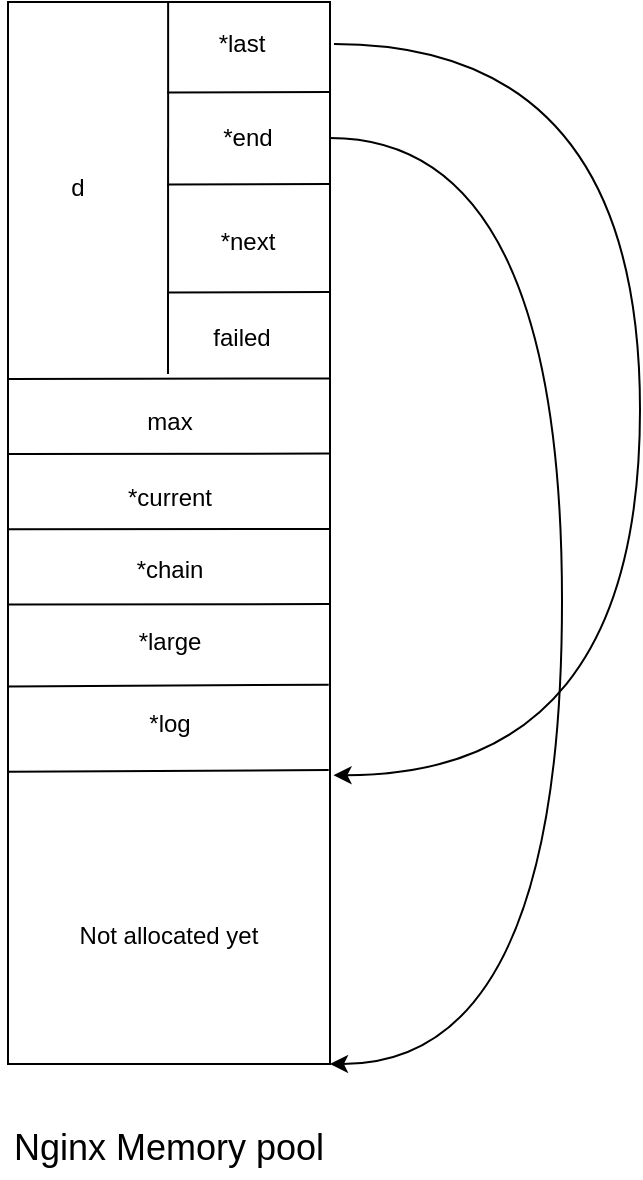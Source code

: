 <mxfile version="15.8.3" type="github">
  <diagram id="kHHllIhK7e1qU1uNFGf7" name="Page-1">
    <mxGraphModel dx="1278" dy="617" grid="0" gridSize="10" guides="1" tooltips="1" connect="1" arrows="1" fold="1" page="1" pageScale="1" pageWidth="827" pageHeight="1169" math="0" shadow="0">
      <root>
        <mxCell id="0" />
        <mxCell id="1" parent="0" />
        <mxCell id="PFxBXATTRr-YFJTFHqWV-1" value="" style="rounded=0;whiteSpace=wrap;html=1;" vertex="1" parent="1">
          <mxGeometry x="220" y="96" width="161" height="531" as="geometry" />
        </mxCell>
        <mxCell id="PFxBXATTRr-YFJTFHqWV-2" value="" style="endArrow=none;html=1;rounded=0;entryX=0.996;entryY=0.471;entryDx=0;entryDy=0;entryPerimeter=0;" edge="1" parent="1">
          <mxGeometry width="50" height="50" relative="1" as="geometry">
            <mxPoint x="220" y="438.24" as="sourcePoint" />
            <mxPoint x="380.356" y="437.341" as="targetPoint" />
          </mxGeometry>
        </mxCell>
        <mxCell id="PFxBXATTRr-YFJTFHqWV-3" value="" style="shape=link;html=1;rounded=0;width=37.586;entryX=1;entryY=0.218;entryDx=0;entryDy=0;entryPerimeter=0;" edge="1" parent="1">
          <mxGeometry width="100" relative="1" as="geometry">
            <mxPoint x="220" y="303.24" as="sourcePoint" />
            <mxPoint x="381" y="302.998" as="targetPoint" />
          </mxGeometry>
        </mxCell>
        <mxCell id="PFxBXATTRr-YFJTFHqWV-4" value="" style="shape=link;html=1;rounded=0;width=37.586;entryX=1;entryY=0.218;entryDx=0;entryDy=0;entryPerimeter=0;" edge="1" parent="1">
          <mxGeometry width="100" relative="1" as="geometry">
            <mxPoint x="220" y="378.48" as="sourcePoint" />
            <mxPoint x="381" y="378.238" as="targetPoint" />
          </mxGeometry>
        </mxCell>
        <mxCell id="PFxBXATTRr-YFJTFHqWV-5" value="" style="endArrow=none;html=1;rounded=0;entryX=0.996;entryY=0.471;entryDx=0;entryDy=0;entryPerimeter=0;" edge="1" parent="1">
          <mxGeometry width="50" height="50" relative="1" as="geometry">
            <mxPoint x="220" y="480.9" as="sourcePoint" />
            <mxPoint x="380.356" y="480.001" as="targetPoint" />
          </mxGeometry>
        </mxCell>
        <mxCell id="PFxBXATTRr-YFJTFHqWV-6" value="" style="endArrow=none;html=1;rounded=0;" edge="1" parent="1">
          <mxGeometry width="50" height="50" relative="1" as="geometry">
            <mxPoint x="300.08" y="96.0" as="sourcePoint" />
            <mxPoint x="300" y="282" as="targetPoint" />
          </mxGeometry>
        </mxCell>
        <mxCell id="PFxBXATTRr-YFJTFHqWV-9" value="" style="endArrow=none;html=1;rounded=0;entryX=1.003;entryY=0.139;entryDx=0;entryDy=0;entryPerimeter=0;" edge="1" parent="1">
          <mxGeometry width="50" height="50" relative="1" as="geometry">
            <mxPoint x="299.52" y="141.19" as="sourcePoint" />
            <mxPoint x="381.003" y="140.999" as="targetPoint" />
          </mxGeometry>
        </mxCell>
        <mxCell id="PFxBXATTRr-YFJTFHqWV-10" value="" style="endArrow=none;html=1;rounded=0;entryX=1.003;entryY=0.139;entryDx=0;entryDy=0;entryPerimeter=0;" edge="1" parent="1">
          <mxGeometry width="50" height="50" relative="1" as="geometry">
            <mxPoint x="299.52" y="241.19" as="sourcePoint" />
            <mxPoint x="381.003" y="240.999" as="targetPoint" />
          </mxGeometry>
        </mxCell>
        <mxCell id="PFxBXATTRr-YFJTFHqWV-11" value="" style="endArrow=none;html=1;rounded=0;entryX=1.003;entryY=0.139;entryDx=0;entryDy=0;entryPerimeter=0;" edge="1" parent="1">
          <mxGeometry width="50" height="50" relative="1" as="geometry">
            <mxPoint x="299.52" y="187.19" as="sourcePoint" />
            <mxPoint x="381.003" y="186.999" as="targetPoint" />
          </mxGeometry>
        </mxCell>
        <mxCell id="PFxBXATTRr-YFJTFHqWV-12" value="d" style="text;html=1;strokeColor=none;fillColor=none;align=center;verticalAlign=middle;whiteSpace=wrap;rounded=0;" vertex="1" parent="1">
          <mxGeometry x="225" y="174" width="60" height="30" as="geometry" />
        </mxCell>
        <mxCell id="PFxBXATTRr-YFJTFHqWV-25" style="edgeStyle=orthogonalEdgeStyle;rounded=0;orthogonalLoop=1;jettySize=auto;html=1;curved=1;entryX=1.011;entryY=0.728;entryDx=0;entryDy=0;entryPerimeter=0;" edge="1" parent="1" target="PFxBXATTRr-YFJTFHqWV-1">
          <mxGeometry relative="1" as="geometry">
            <mxPoint x="383" y="117" as="sourcePoint" />
            <mxPoint x="464" y="270" as="targetPoint" />
            <Array as="points">
              <mxPoint x="536" y="117" />
              <mxPoint x="536" y="483" />
            </Array>
          </mxGeometry>
        </mxCell>
        <mxCell id="PFxBXATTRr-YFJTFHqWV-13" value="*last" style="text;html=1;strokeColor=none;fillColor=none;align=center;verticalAlign=middle;whiteSpace=wrap;rounded=0;" vertex="1" parent="1">
          <mxGeometry x="307" y="102" width="60" height="30" as="geometry" />
        </mxCell>
        <mxCell id="PFxBXATTRr-YFJTFHqWV-26" style="edgeStyle=orthogonalEdgeStyle;curved=1;rounded=0;orthogonalLoop=1;jettySize=auto;html=1;entryX=1;entryY=1;entryDx=0;entryDy=0;" edge="1" parent="1" target="PFxBXATTRr-YFJTFHqWV-1">
          <mxGeometry relative="1" as="geometry">
            <mxPoint x="381" y="164" as="sourcePoint" />
            <Array as="points">
              <mxPoint x="497" y="164" />
              <mxPoint x="497" y="627" />
            </Array>
          </mxGeometry>
        </mxCell>
        <mxCell id="PFxBXATTRr-YFJTFHqWV-14" value="*end" style="text;html=1;strokeColor=none;fillColor=none;align=center;verticalAlign=middle;whiteSpace=wrap;rounded=0;" vertex="1" parent="1">
          <mxGeometry x="310" y="149" width="60" height="30" as="geometry" />
        </mxCell>
        <mxCell id="PFxBXATTRr-YFJTFHqWV-15" value="*next" style="text;html=1;strokeColor=none;fillColor=none;align=center;verticalAlign=middle;whiteSpace=wrap;rounded=0;" vertex="1" parent="1">
          <mxGeometry x="310" y="201" width="60" height="30" as="geometry" />
        </mxCell>
        <mxCell id="PFxBXATTRr-YFJTFHqWV-16" value="failed" style="text;html=1;strokeColor=none;fillColor=none;align=center;verticalAlign=middle;whiteSpace=wrap;rounded=0;" vertex="1" parent="1">
          <mxGeometry x="307" y="249" width="60" height="30" as="geometry" />
        </mxCell>
        <mxCell id="PFxBXATTRr-YFJTFHqWV-17" value="max" style="text;html=1;strokeColor=none;fillColor=none;align=center;verticalAlign=middle;whiteSpace=wrap;rounded=0;" vertex="1" parent="1">
          <mxGeometry x="270.5" y="291" width="60" height="30" as="geometry" />
        </mxCell>
        <mxCell id="PFxBXATTRr-YFJTFHqWV-19" value="*current" style="text;html=1;strokeColor=none;fillColor=none;align=center;verticalAlign=middle;whiteSpace=wrap;rounded=0;" vertex="1" parent="1">
          <mxGeometry x="270.5" y="329" width="60" height="30" as="geometry" />
        </mxCell>
        <mxCell id="PFxBXATTRr-YFJTFHqWV-20" value="*chain" style="text;html=1;strokeColor=none;fillColor=none;align=center;verticalAlign=middle;whiteSpace=wrap;rounded=0;" vertex="1" parent="1">
          <mxGeometry x="270.5" y="365" width="60" height="30" as="geometry" />
        </mxCell>
        <mxCell id="PFxBXATTRr-YFJTFHqWV-21" value="*large" style="text;html=1;strokeColor=none;fillColor=none;align=center;verticalAlign=middle;whiteSpace=wrap;rounded=0;" vertex="1" parent="1">
          <mxGeometry x="270.5" y="401" width="60" height="30" as="geometry" />
        </mxCell>
        <mxCell id="PFxBXATTRr-YFJTFHqWV-22" value="*log" style="text;html=1;strokeColor=none;fillColor=none;align=center;verticalAlign=middle;whiteSpace=wrap;rounded=0;" vertex="1" parent="1">
          <mxGeometry x="270.5" y="442" width="60" height="30" as="geometry" />
        </mxCell>
        <mxCell id="PFxBXATTRr-YFJTFHqWV-23" value="Not allocated yet" style="text;html=1;strokeColor=none;fillColor=none;align=center;verticalAlign=middle;whiteSpace=wrap;rounded=0;" vertex="1" parent="1">
          <mxGeometry x="252.25" y="549" width="96.5" height="28" as="geometry" />
        </mxCell>
        <mxCell id="PFxBXATTRr-YFJTFHqWV-27" value="&lt;font style=&quot;font-size: 18px&quot;&gt;Nginx Memory pool&lt;/font&gt;" style="text;html=1;strokeColor=none;fillColor=none;align=center;verticalAlign=middle;whiteSpace=wrap;rounded=0;" vertex="1" parent="1">
          <mxGeometry x="216" y="654" width="169" height="30" as="geometry" />
        </mxCell>
      </root>
    </mxGraphModel>
  </diagram>
</mxfile>
